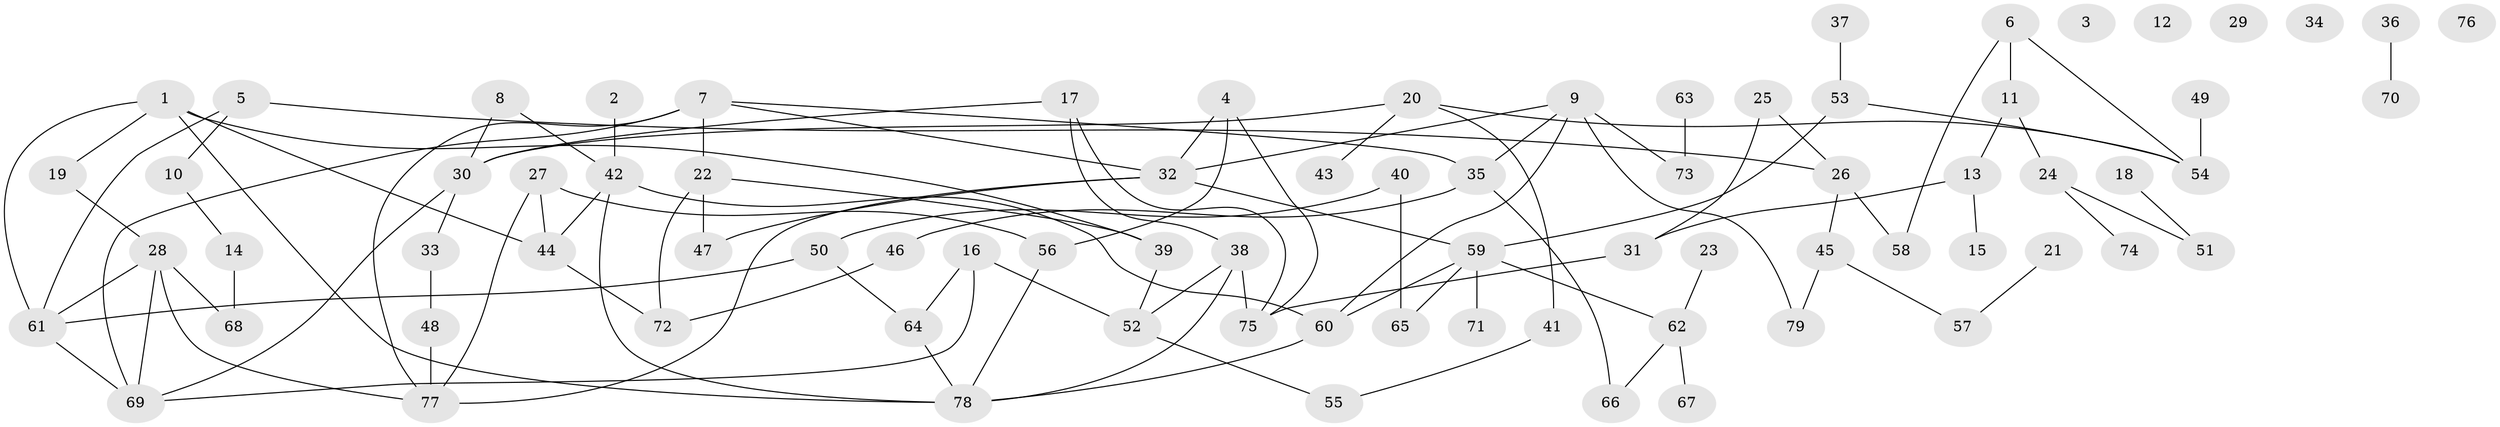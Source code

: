 // Generated by graph-tools (version 1.1) at 2025/25/03/09/25 03:25:19]
// undirected, 79 vertices, 106 edges
graph export_dot {
graph [start="1"]
  node [color=gray90,style=filled];
  1;
  2;
  3;
  4;
  5;
  6;
  7;
  8;
  9;
  10;
  11;
  12;
  13;
  14;
  15;
  16;
  17;
  18;
  19;
  20;
  21;
  22;
  23;
  24;
  25;
  26;
  27;
  28;
  29;
  30;
  31;
  32;
  33;
  34;
  35;
  36;
  37;
  38;
  39;
  40;
  41;
  42;
  43;
  44;
  45;
  46;
  47;
  48;
  49;
  50;
  51;
  52;
  53;
  54;
  55;
  56;
  57;
  58;
  59;
  60;
  61;
  62;
  63;
  64;
  65;
  66;
  67;
  68;
  69;
  70;
  71;
  72;
  73;
  74;
  75;
  76;
  77;
  78;
  79;
  1 -- 19;
  1 -- 39;
  1 -- 44;
  1 -- 61;
  1 -- 78;
  2 -- 42;
  4 -- 32;
  4 -- 56;
  4 -- 75;
  5 -- 10;
  5 -- 26;
  5 -- 61;
  6 -- 11;
  6 -- 54;
  6 -- 58;
  7 -- 22;
  7 -- 32;
  7 -- 35;
  7 -- 69;
  7 -- 77;
  8 -- 30;
  8 -- 42;
  9 -- 32;
  9 -- 35;
  9 -- 60;
  9 -- 73;
  9 -- 79;
  10 -- 14;
  11 -- 13;
  11 -- 24;
  13 -- 15;
  13 -- 31;
  14 -- 68;
  16 -- 52;
  16 -- 64;
  16 -- 69;
  17 -- 30;
  17 -- 38;
  17 -- 75;
  18 -- 51;
  19 -- 28;
  20 -- 30;
  20 -- 41;
  20 -- 43;
  20 -- 54;
  21 -- 57;
  22 -- 39;
  22 -- 47;
  22 -- 72;
  23 -- 62;
  24 -- 51;
  24 -- 74;
  25 -- 26;
  25 -- 31;
  26 -- 45;
  26 -- 58;
  27 -- 44;
  27 -- 56;
  27 -- 77;
  28 -- 61;
  28 -- 68;
  28 -- 69;
  28 -- 77;
  30 -- 33;
  30 -- 69;
  31 -- 75;
  32 -- 47;
  32 -- 59;
  32 -- 77;
  33 -- 48;
  35 -- 46;
  35 -- 66;
  36 -- 70;
  37 -- 53;
  38 -- 52;
  38 -- 75;
  38 -- 78;
  39 -- 52;
  40 -- 50;
  40 -- 65;
  41 -- 55;
  42 -- 44;
  42 -- 60;
  42 -- 78;
  44 -- 72;
  45 -- 57;
  45 -- 79;
  46 -- 72;
  48 -- 77;
  49 -- 54;
  50 -- 61;
  50 -- 64;
  52 -- 55;
  53 -- 54;
  53 -- 59;
  56 -- 78;
  59 -- 60;
  59 -- 62;
  59 -- 65;
  59 -- 71;
  60 -- 78;
  61 -- 69;
  62 -- 66;
  62 -- 67;
  63 -- 73;
  64 -- 78;
}
